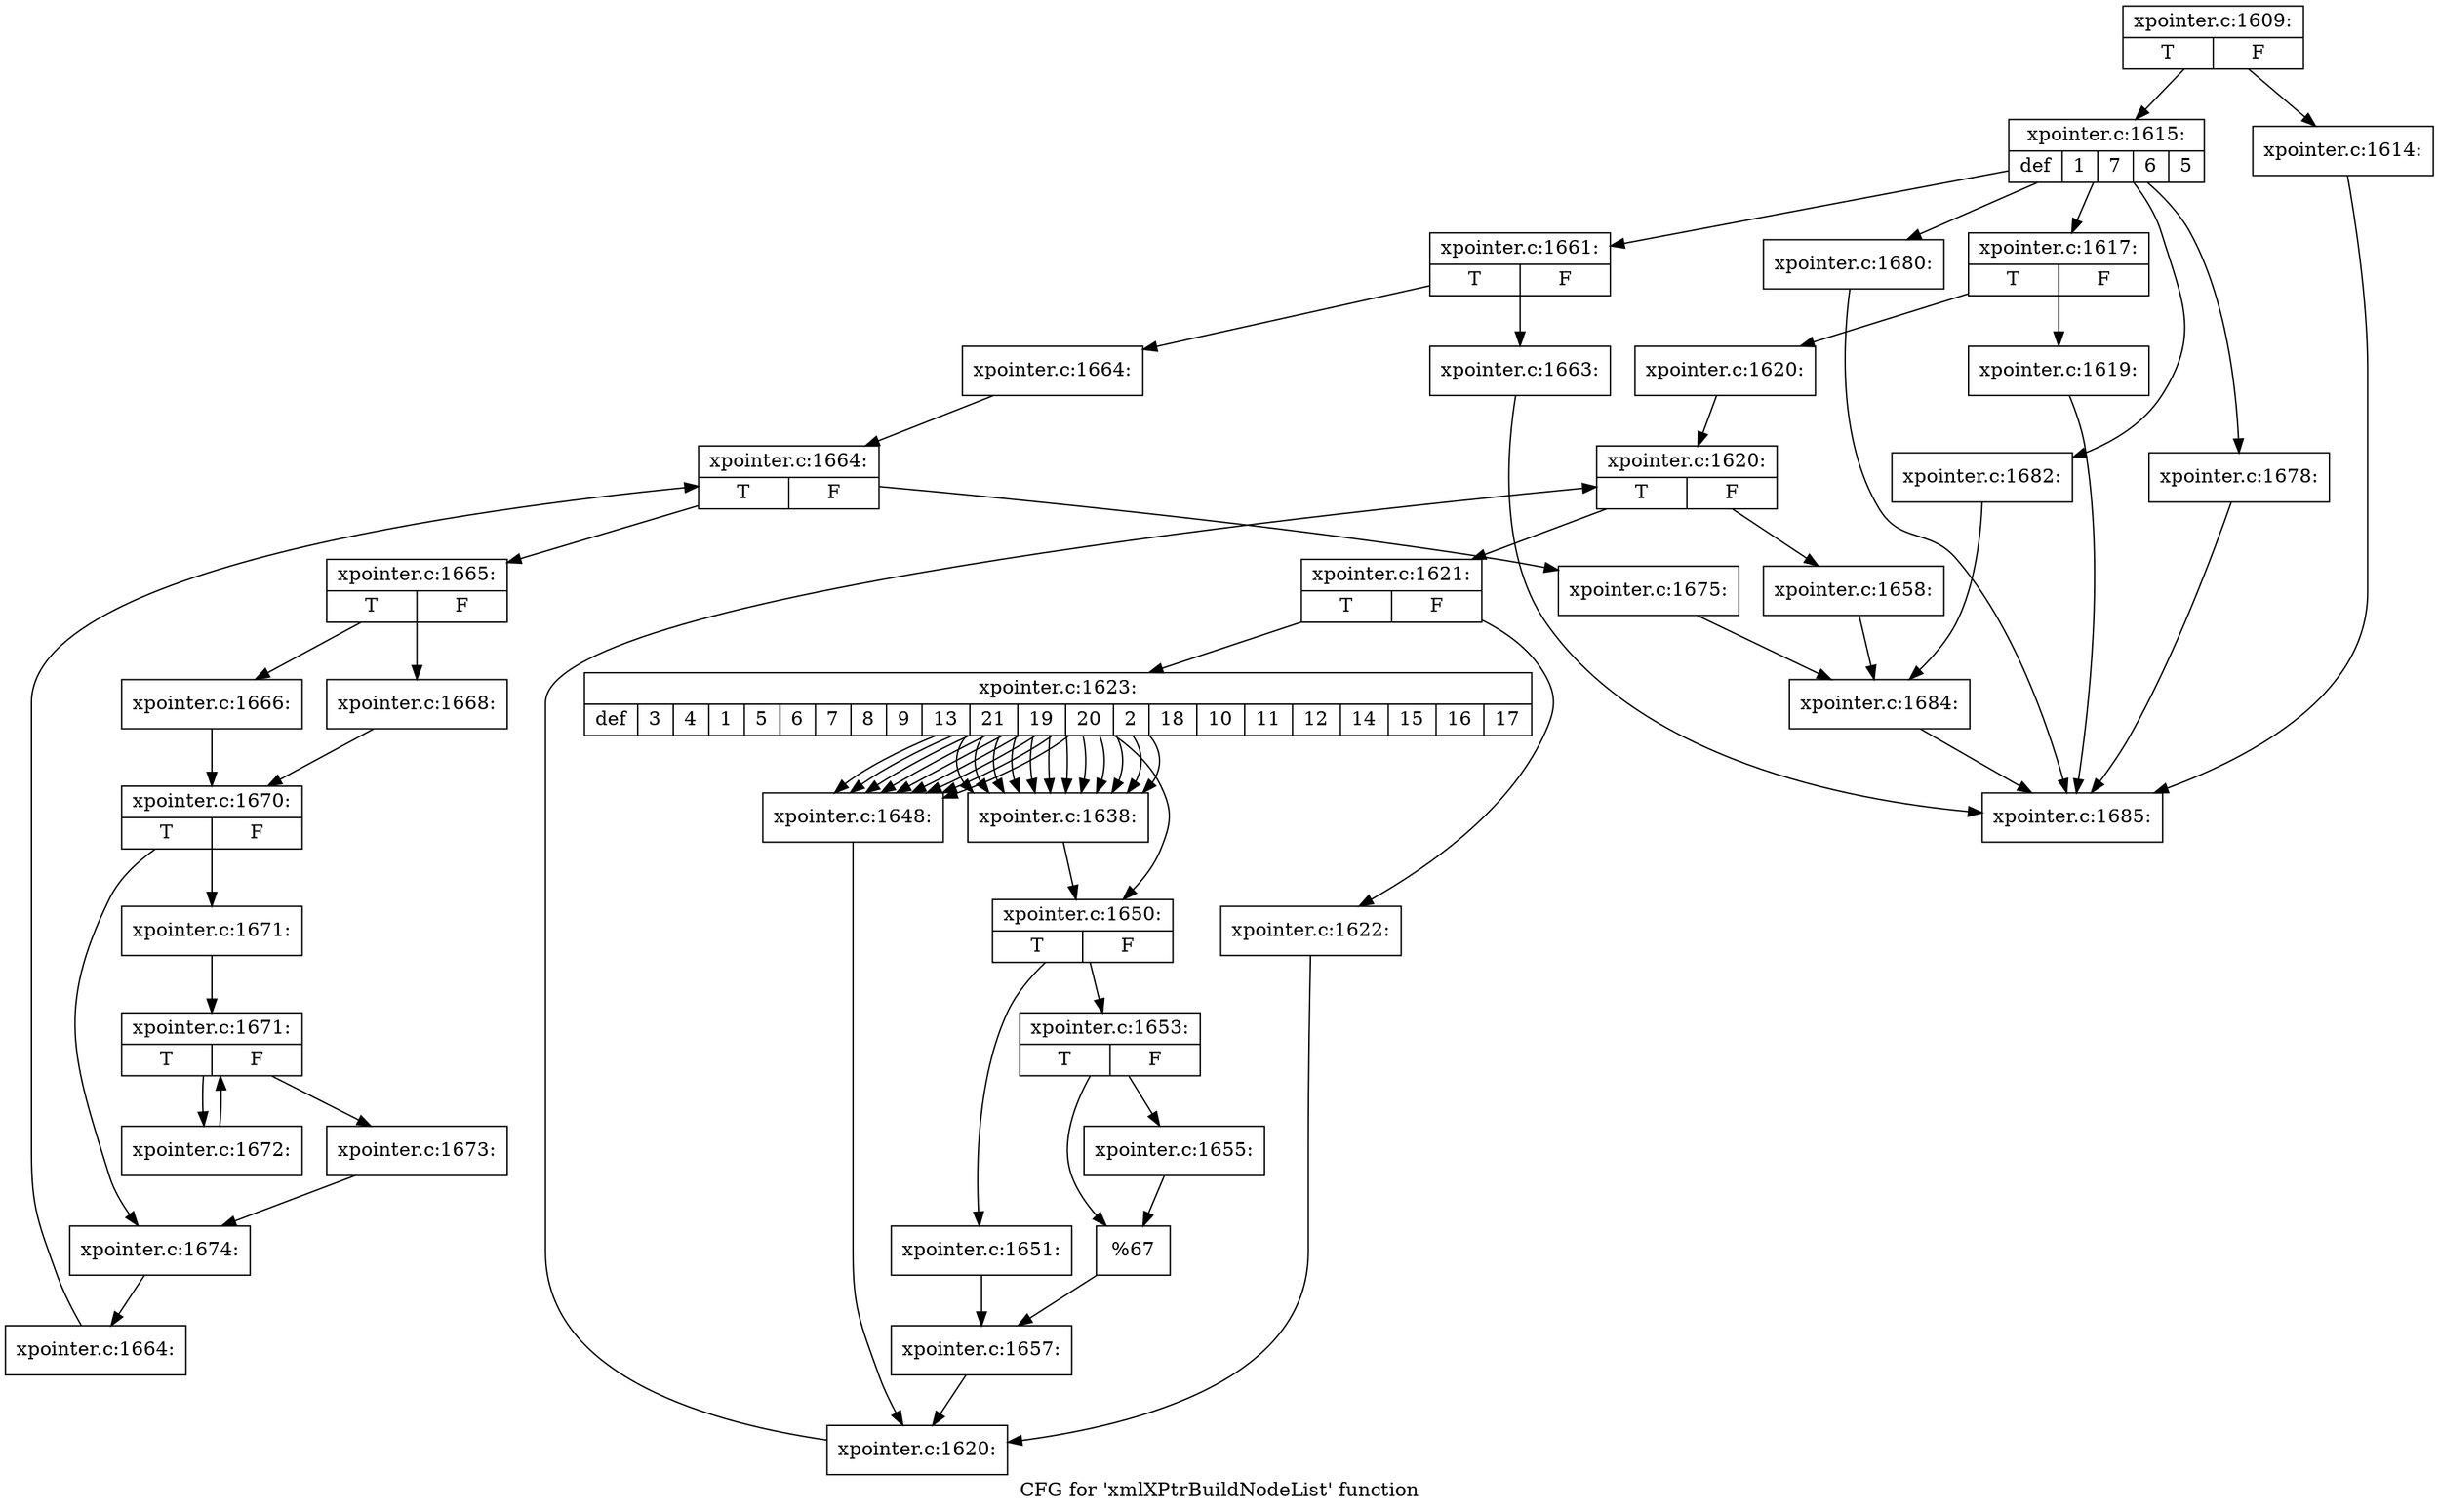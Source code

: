 digraph "CFG for 'xmlXPtrBuildNodeList' function" {
	label="CFG for 'xmlXPtrBuildNodeList' function";

	Node0x512aa20 [shape=record,label="{xpointer.c:1609:|{<s0>T|<s1>F}}"];
	Node0x512aa20 -> Node0x515e380;
	Node0x512aa20 -> Node0x515e3d0;
	Node0x515e380 [shape=record,label="{xpointer.c:1614:}"];
	Node0x515e380 -> Node0x515d7a0;
	Node0x515e3d0 [shape=record,label="{xpointer.c:1615:|{<s0>def|<s1>1|<s2>7|<s3>6|<s4>5}}"];
	Node0x515e3d0 -> Node0x515e9d0;
	Node0x515e3d0 -> Node0x515ed10;
	Node0x515e3d0 -> Node0x5167ce0;
	Node0x515e3d0 -> Node0x516ac20;
	Node0x515e3d0 -> Node0x516b520;
	Node0x515ed10 [shape=record,label="{xpointer.c:1617:|{<s0>T|<s1>F}}"];
	Node0x515ed10 -> Node0x50dc0e0;
	Node0x515ed10 -> Node0x50dc130;
	Node0x50dc0e0 [shape=record,label="{xpointer.c:1619:}"];
	Node0x50dc0e0 -> Node0x515d7a0;
	Node0x50dc130 [shape=record,label="{xpointer.c:1620:}"];
	Node0x50dc130 -> Node0x50dc6c0;
	Node0x50dc6c0 [shape=record,label="{xpointer.c:1620:|{<s0>T|<s1>F}}"];
	Node0x50dc6c0 -> Node0x50dc9a0;
	Node0x50dc6c0 -> Node0x50dc520;
	Node0x50dc9a0 [shape=record,label="{xpointer.c:1621:|{<s0>T|<s1>F}}"];
	Node0x50dc9a0 -> Node0x50dce70;
	Node0x50dc9a0 -> Node0x50dcec0;
	Node0x50dce70 [shape=record,label="{xpointer.c:1622:}"];
	Node0x50dce70 -> Node0x50dc910;
	Node0x50dcec0 [shape=record,label="{xpointer.c:1623:|{<s0>def|<s1>3|<s2>4|<s3>1|<s4>5|<s5>6|<s6>7|<s7>8|<s8>9|<s9>13|<s10>21|<s11>19|<s12>20|<s13>2|<s14>18|<s15>10|<s16>11|<s17>12|<s18>14|<s19>15|<s20>16|<s21>17}}"];
	Node0x50dcec0 -> Node0x50dd430;
	Node0x50dcec0 -> Node0x50ddcd0;
	Node0x50dcec0 -> Node0x50ddcd0;
	Node0x50dcec0 -> Node0x50ddcd0;
	Node0x50dcec0 -> Node0x50ddcd0;
	Node0x50dcec0 -> Node0x50ddcd0;
	Node0x50dcec0 -> Node0x50ddcd0;
	Node0x50dcec0 -> Node0x50ddcd0;
	Node0x50dcec0 -> Node0x50ddcd0;
	Node0x50dcec0 -> Node0x50ddcd0;
	Node0x50dcec0 -> Node0x50ddcd0;
	Node0x50dcec0 -> Node0x50ddcd0;
	Node0x50dcec0 -> Node0x50ddcd0;
	Node0x50dcec0 -> Node0x50dda90;
	Node0x50dcec0 -> Node0x50dda90;
	Node0x50dcec0 -> Node0x50dda90;
	Node0x50dcec0 -> Node0x50dda90;
	Node0x50dcec0 -> Node0x50dda90;
	Node0x50dcec0 -> Node0x50dda90;
	Node0x50dcec0 -> Node0x50dda90;
	Node0x50dcec0 -> Node0x50dda90;
	Node0x50dcec0 -> Node0x50dda90;
	Node0x50ddcd0 [shape=record,label="{xpointer.c:1638:}"];
	Node0x50ddcd0 -> Node0x50dd430;
	Node0x50dda90 [shape=record,label="{xpointer.c:1648:}"];
	Node0x50dda90 -> Node0x50dc910;
	Node0x50dd430 [shape=record,label="{xpointer.c:1650:|{<s0>T|<s1>F}}"];
	Node0x50dd430 -> Node0x50dd950;
	Node0x50dd430 -> Node0x50de600;
	Node0x50dd950 [shape=record,label="{xpointer.c:1651:}"];
	Node0x50dd950 -> Node0x50de5b0;
	Node0x50de600 [shape=record,label="{xpointer.c:1653:|{<s0>T|<s1>F}}"];
	Node0x50de600 -> Node0x50df210;
	Node0x50de600 -> Node0x50df540;
	Node0x50df210 [shape=record,label="{xpointer.c:1655:}"];
	Node0x50df210 -> Node0x50df540;
	Node0x50df540 [shape=record,label="{%67}"];
	Node0x50df540 -> Node0x50de5b0;
	Node0x50de5b0 [shape=record,label="{xpointer.c:1657:}"];
	Node0x50de5b0 -> Node0x50dc910;
	Node0x50dc910 [shape=record,label="{xpointer.c:1620:}"];
	Node0x50dc910 -> Node0x50dc6c0;
	Node0x50dc520 [shape=record,label="{xpointer.c:1658:}"];
	Node0x50dc520 -> Node0x515e7c0;
	Node0x5167ce0 [shape=record,label="{xpointer.c:1661:|{<s0>T|<s1>F}}"];
	Node0x5167ce0 -> Node0x5168360;
	Node0x5167ce0 -> Node0x51683b0;
	Node0x5168360 [shape=record,label="{xpointer.c:1663:}"];
	Node0x5168360 -> Node0x515d7a0;
	Node0x51683b0 [shape=record,label="{xpointer.c:1664:}"];
	Node0x51683b0 -> Node0x5168900;
	Node0x5168900 [shape=record,label="{xpointer.c:1664:|{<s0>T|<s1>F}}"];
	Node0x5168900 -> Node0x5168b60;
	Node0x5168900 -> Node0x51687a0;
	Node0x5168b60 [shape=record,label="{xpointer.c:1665:|{<s0>T|<s1>F}}"];
	Node0x5168b60 -> Node0x5168e30;
	Node0x5168b60 -> Node0x50ded80;
	Node0x5168e30 [shape=record,label="{xpointer.c:1666:}"];
	Node0x5168e30 -> Node0x50df300;
	Node0x50ded80 [shape=record,label="{xpointer.c:1668:}"];
	Node0x50ded80 -> Node0x50df300;
	Node0x50df300 [shape=record,label="{xpointer.c:1670:|{<s0>T|<s1>F}}"];
	Node0x50df300 -> Node0x5169c30;
	Node0x50df300 -> Node0x5169c80;
	Node0x5169c30 [shape=record,label="{xpointer.c:1671:}"];
	Node0x5169c30 -> Node0x5169fd0;
	Node0x5169fd0 [shape=record,label="{xpointer.c:1671:|{<s0>T|<s1>F}}"];
	Node0x5169fd0 -> Node0x516a490;
	Node0x5169fd0 -> Node0x516a190;
	Node0x516a490 [shape=record,label="{xpointer.c:1672:}"];
	Node0x516a490 -> Node0x5169fd0;
	Node0x516a190 [shape=record,label="{xpointer.c:1673:}"];
	Node0x516a190 -> Node0x5169c80;
	Node0x5169c80 [shape=record,label="{xpointer.c:1674:}"];
	Node0x5169c80 -> Node0x5168b10;
	Node0x5168b10 [shape=record,label="{xpointer.c:1664:}"];
	Node0x5168b10 -> Node0x5168900;
	Node0x51687a0 [shape=record,label="{xpointer.c:1675:}"];
	Node0x51687a0 -> Node0x515e7c0;
	Node0x516ac20 [shape=record,label="{xpointer.c:1678:}"];
	Node0x516ac20 -> Node0x515d7a0;
	Node0x516b520 [shape=record,label="{xpointer.c:1680:}"];
	Node0x516b520 -> Node0x515d7a0;
	Node0x515e9d0 [shape=record,label="{xpointer.c:1682:}"];
	Node0x515e9d0 -> Node0x515e7c0;
	Node0x515e7c0 [shape=record,label="{xpointer.c:1684:}"];
	Node0x515e7c0 -> Node0x515d7a0;
	Node0x515d7a0 [shape=record,label="{xpointer.c:1685:}"];
}
